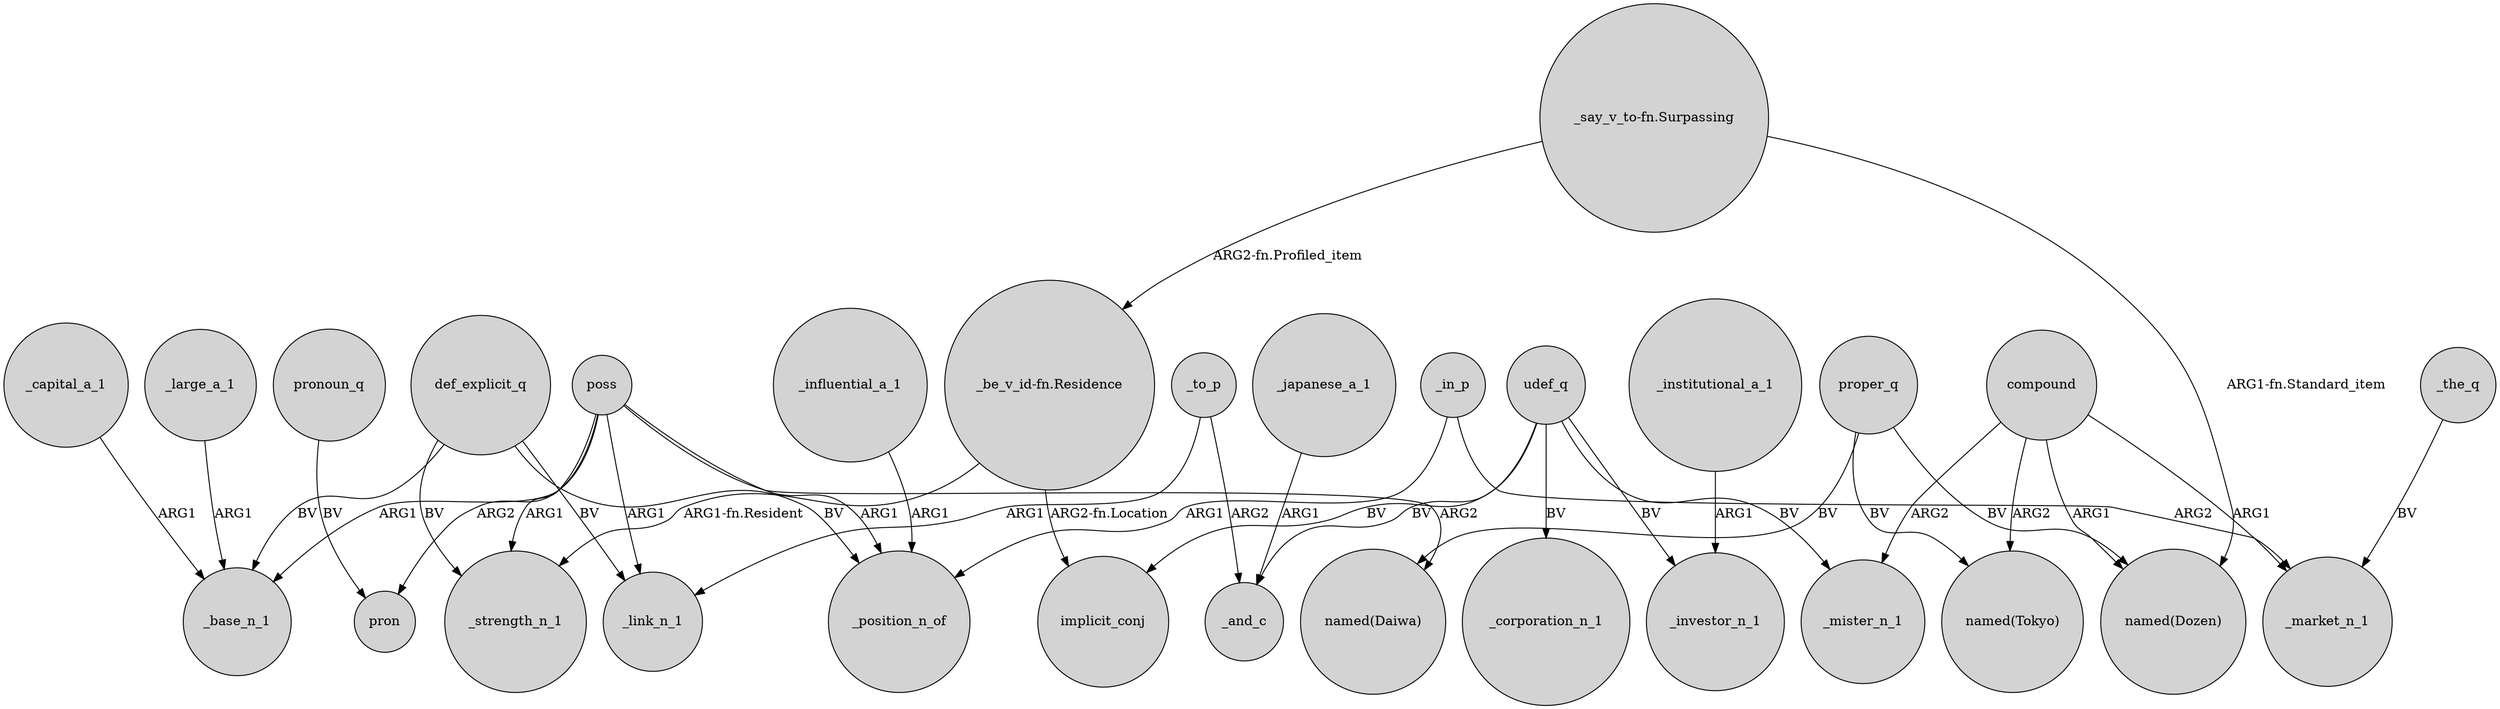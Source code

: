 digraph {
	node [shape=circle style=filled]
	compound -> _mister_n_1 [label=ARG2]
	"_be_v_id-fn.Residence" -> implicit_conj [label="ARG2-fn.Location"]
	proper_q -> "named(Dozen)" [label=BV]
	def_explicit_q -> _link_n_1 [label=BV]
	def_explicit_q -> _base_n_1 [label=BV]
	poss -> "named(Daiwa)" [label=ARG2]
	"_be_v_id-fn.Residence" -> _strength_n_1 [label="ARG1-fn.Resident"]
	_influential_a_1 -> _position_n_of [label=ARG1]
	compound -> "named(Tokyo)" [label=ARG2]
	udef_q -> _mister_n_1 [label=BV]
	def_explicit_q -> _position_n_of [label=BV]
	poss -> _strength_n_1 [label=ARG1]
	udef_q -> _and_c [label=BV]
	_the_q -> _market_n_1 [label=BV]
	poss -> _base_n_1 [label=ARG1]
	pronoun_q -> pron [label=BV]
	poss -> pron [label=ARG2]
	poss -> _position_n_of [label=ARG1]
	_in_p -> _market_n_1 [label=ARG2]
	_in_p -> _position_n_of [label=ARG1]
	_to_p -> _and_c [label=ARG2]
	poss -> _link_n_1 [label=ARG1]
	"_say_v_to-fn.Surpassing" -> "named(Dozen)" [label="ARG1-fn.Standard_item"]
	proper_q -> "named(Tokyo)" [label=BV]
	udef_q -> _corporation_n_1 [label=BV]
	_large_a_1 -> _base_n_1 [label=ARG1]
	proper_q -> "named(Daiwa)" [label=BV]
	_japanese_a_1 -> _and_c [label=ARG1]
	_to_p -> _link_n_1 [label=ARG1]
	compound -> _market_n_1 [label=ARG1]
	udef_q -> _investor_n_1 [label=BV]
	compound -> "named(Dozen)" [label=ARG1]
	def_explicit_q -> _strength_n_1 [label=BV]
	_capital_a_1 -> _base_n_1 [label=ARG1]
	_institutional_a_1 -> _investor_n_1 [label=ARG1]
	udef_q -> implicit_conj [label=BV]
	"_say_v_to-fn.Surpassing" -> "_be_v_id-fn.Residence" [label="ARG2-fn.Profiled_item"]
}
